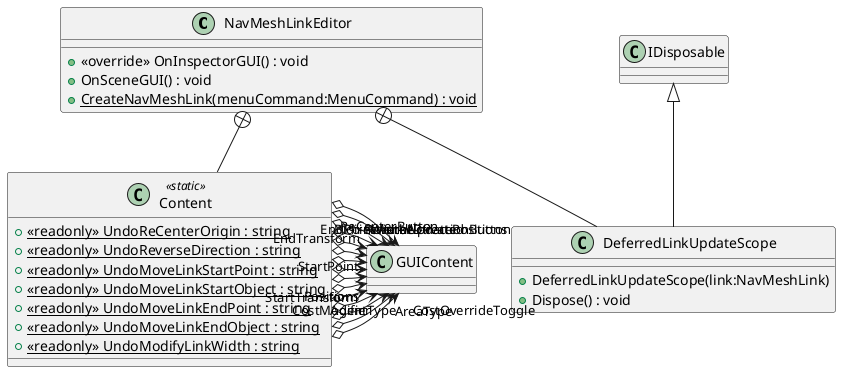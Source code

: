 @startuml
class NavMeshLinkEditor {
    + <<override>> OnInspectorGUI() : void
    + OnSceneGUI() : void
    + {static} CreateNavMeshLink(menuCommand:MenuCommand) : void
}
class DeferredLinkUpdateScope {
    + DeferredLinkUpdateScope(link:NavMeshLink)
    + Dispose() : void
}
class Content <<static>> {
    + {static} <<readonly>> UndoReCenterOrigin : string
    + {static} <<readonly>> UndoReverseDirection : string
    + {static} <<readonly>> UndoMoveLinkStartPoint : string
    + {static} <<readonly>> UndoMoveLinkStartObject : string
    + {static} <<readonly>> UndoMoveLinkEndPoint : string
    + {static} <<readonly>> UndoMoveLinkEndObject : string
    + {static} <<readonly>> UndoModifyLinkWidth : string
}
NavMeshLinkEditor +-- DeferredLinkUpdateScope
IDisposable <|-- DeferredLinkUpdateScope
NavMeshLinkEditor +-- Content
Content o-> "AgentType" GUIContent
Content o-> "AreaType" GUIContent
Content o-> "CostOverrideToggle" GUIContent
Content o-> "CostModifier" GUIContent
Content o-> "Positions" GUIContent
Content o-> "StartTransform" GUIContent
Content o-> "StartPoint" GUIContent
Content o-> "EndTransform" GUIContent
Content o-> "EndPoint" GUIContent
Content o-> "ReverseDirectionButton" GUIContent
Content o-> "ReCenterButton" GUIContent
Content o-> "Width" GUIContent
Content o-> "AutoUpdatePositions" GUIContent
Content o-> "Bidirectional" GUIContent
Content o-> "Activated" GUIContent
@enduml
